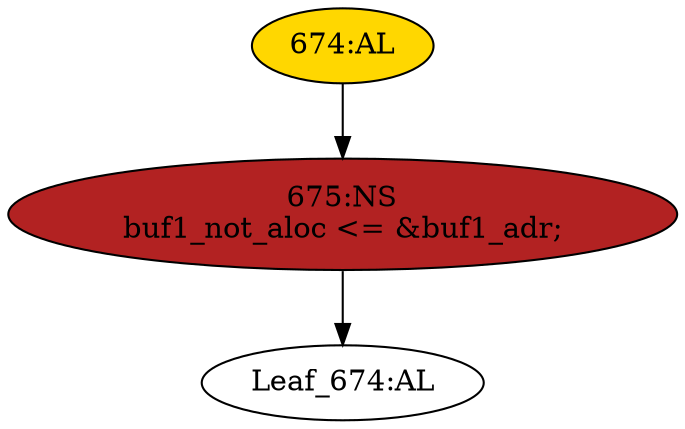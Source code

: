 strict digraph "" {
	node [label="\N"];
	"674:AL"	 [ast="<pyverilog.vparser.ast.Always object at 0x7fae5e225ad0>",
		clk_sens=True,
		fillcolor=gold,
		label="674:AL",
		sens="['clk']",
		statements="[]",
		style=filled,
		typ=Always,
		use_var="['buf1_adr']"];
	"675:NS"	 [ast="<pyverilog.vparser.ast.NonblockingSubstitution object at 0x7fae5e225bd0>",
		fillcolor=firebrick,
		label="675:NS
buf1_not_aloc <= &buf1_adr;",
		statements="[<pyverilog.vparser.ast.NonblockingSubstitution object at 0x7fae5e225bd0>]",
		style=filled,
		typ=NonblockingSubstitution];
	"674:AL" -> "675:NS"	 [cond="[]",
		lineno=None];
	"Leaf_674:AL"	 [def_var="['buf1_not_aloc']",
		label="Leaf_674:AL"];
	"675:NS" -> "Leaf_674:AL"	 [cond="[]",
		lineno=None];
}
